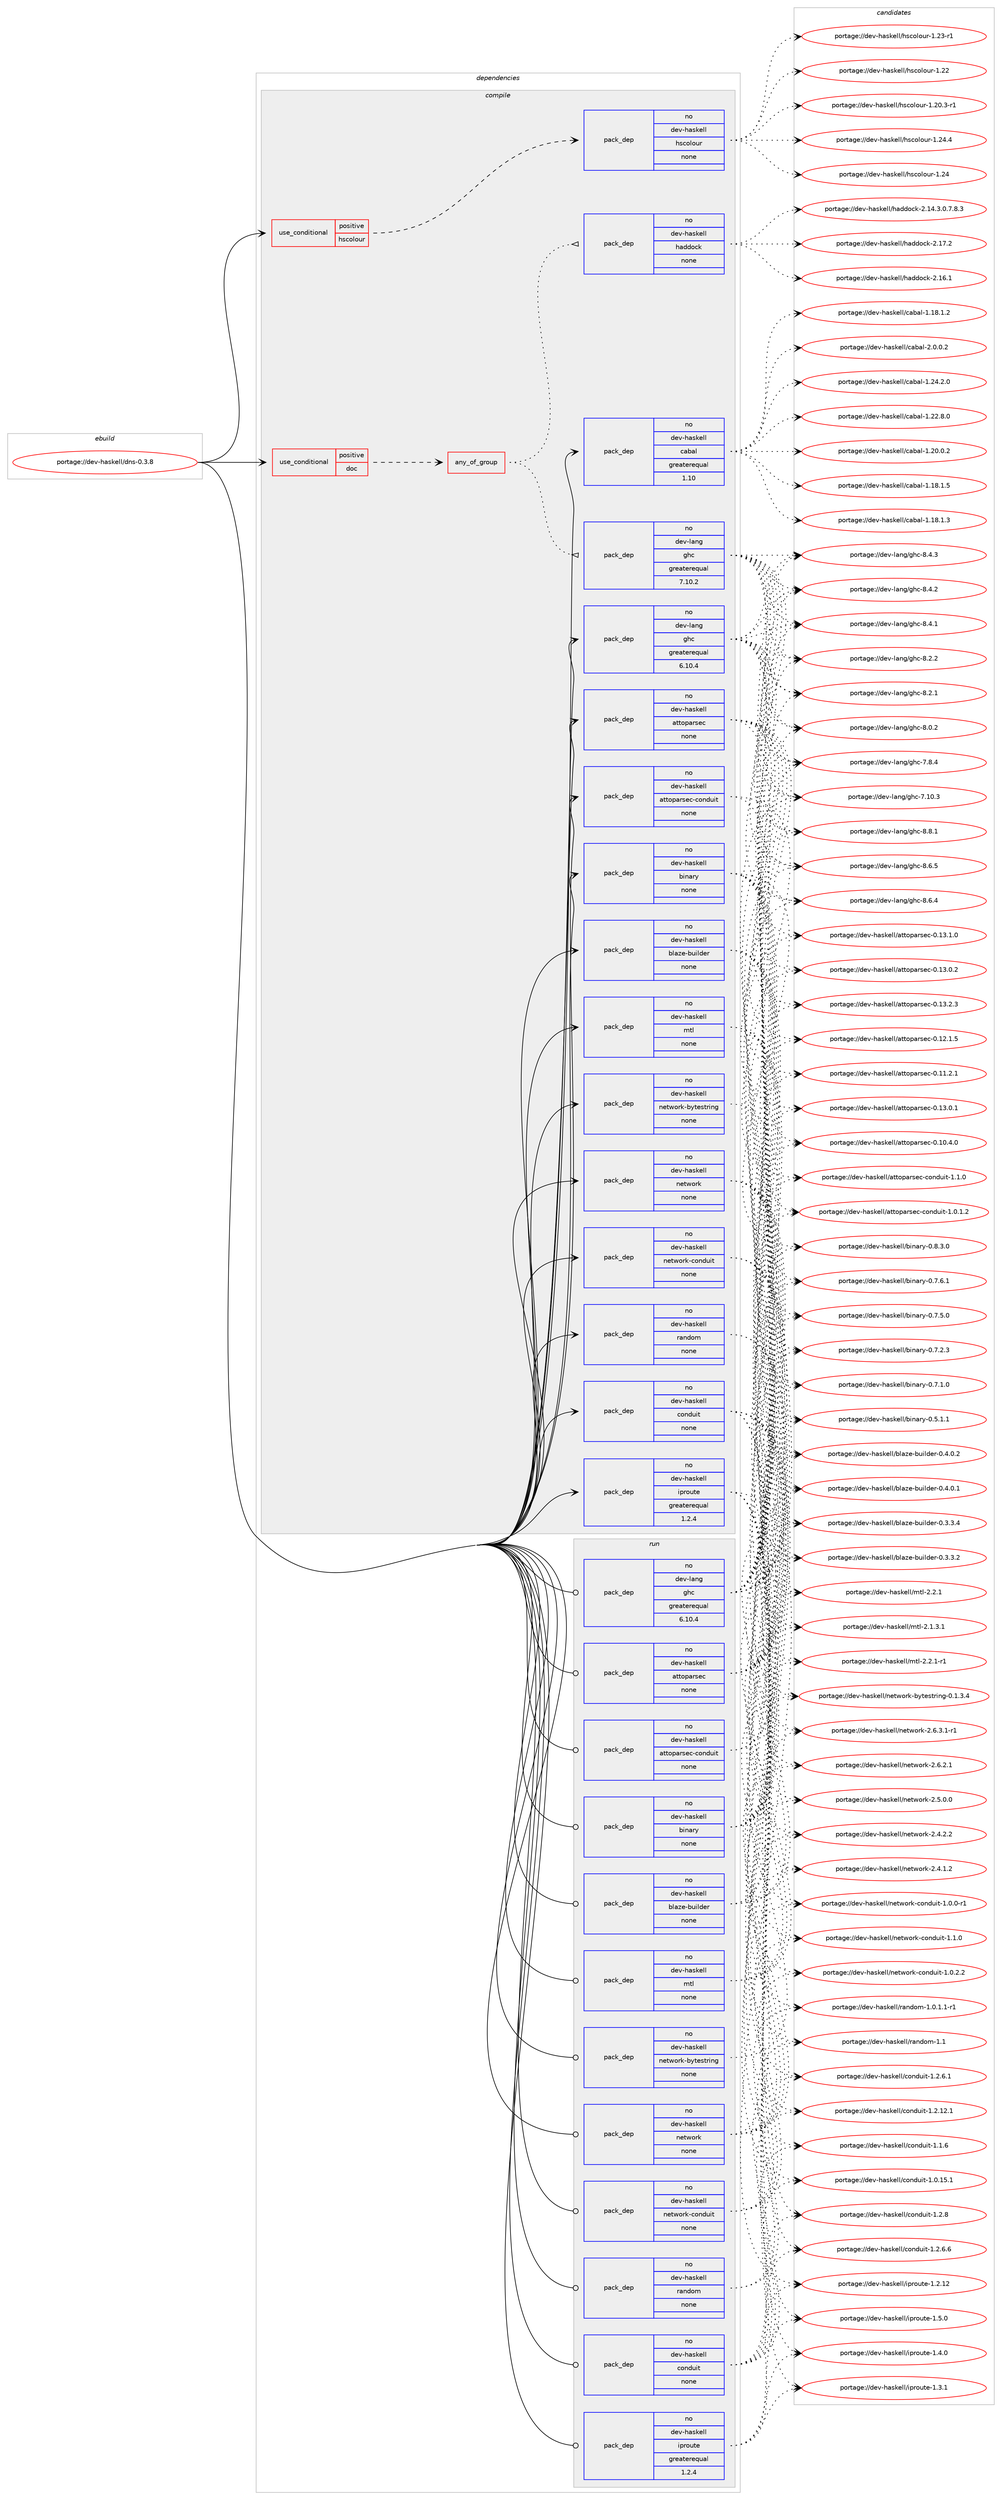 digraph prolog {

# *************
# Graph options
# *************

newrank=true;
concentrate=true;
compound=true;
graph [rankdir=LR,fontname=Helvetica,fontsize=10,ranksep=1.5];#, ranksep=2.5, nodesep=0.2];
edge  [arrowhead=vee];
node  [fontname=Helvetica,fontsize=10];

# **********
# The ebuild
# **********

subgraph cluster_leftcol {
color=gray;
label=<<i>ebuild</i>>;
id [label="portage://dev-haskell/dns-0.3.8", color=red, width=4, href="../dev-haskell/dns-0.3.8.svg"];
}

# ****************
# The dependencies
# ****************

subgraph cluster_midcol {
color=gray;
label=<<i>dependencies</i>>;
subgraph cluster_compile {
fillcolor="#eeeeee";
style=filled;
label=<<i>compile</i>>;
subgraph cond134189 {
dependency564616 [label=<<TABLE BORDER="0" CELLBORDER="1" CELLSPACING="0" CELLPADDING="4"><TR><TD ROWSPAN="3" CELLPADDING="10">use_conditional</TD></TR><TR><TD>positive</TD></TR><TR><TD>doc</TD></TR></TABLE>>, shape=none, color=red];
subgraph any6538 {
dependency564617 [label=<<TABLE BORDER="0" CELLBORDER="1" CELLSPACING="0" CELLPADDING="4"><TR><TD CELLPADDING="10">any_of_group</TD></TR></TABLE>>, shape=none, color=red];subgraph pack423652 {
dependency564618 [label=<<TABLE BORDER="0" CELLBORDER="1" CELLSPACING="0" CELLPADDING="4" WIDTH="220"><TR><TD ROWSPAN="6" CELLPADDING="30">pack_dep</TD></TR><TR><TD WIDTH="110">no</TD></TR><TR><TD>dev-haskell</TD></TR><TR><TD>haddock</TD></TR><TR><TD>none</TD></TR><TR><TD></TD></TR></TABLE>>, shape=none, color=blue];
}
dependency564617:e -> dependency564618:w [weight=20,style="dotted",arrowhead="oinv"];
subgraph pack423653 {
dependency564619 [label=<<TABLE BORDER="0" CELLBORDER="1" CELLSPACING="0" CELLPADDING="4" WIDTH="220"><TR><TD ROWSPAN="6" CELLPADDING="30">pack_dep</TD></TR><TR><TD WIDTH="110">no</TD></TR><TR><TD>dev-lang</TD></TR><TR><TD>ghc</TD></TR><TR><TD>greaterequal</TD></TR><TR><TD>7.10.2</TD></TR></TABLE>>, shape=none, color=blue];
}
dependency564617:e -> dependency564619:w [weight=20,style="dotted",arrowhead="oinv"];
}
dependency564616:e -> dependency564617:w [weight=20,style="dashed",arrowhead="vee"];
}
id:e -> dependency564616:w [weight=20,style="solid",arrowhead="vee"];
subgraph cond134190 {
dependency564620 [label=<<TABLE BORDER="0" CELLBORDER="1" CELLSPACING="0" CELLPADDING="4"><TR><TD ROWSPAN="3" CELLPADDING="10">use_conditional</TD></TR><TR><TD>positive</TD></TR><TR><TD>hscolour</TD></TR></TABLE>>, shape=none, color=red];
subgraph pack423654 {
dependency564621 [label=<<TABLE BORDER="0" CELLBORDER="1" CELLSPACING="0" CELLPADDING="4" WIDTH="220"><TR><TD ROWSPAN="6" CELLPADDING="30">pack_dep</TD></TR><TR><TD WIDTH="110">no</TD></TR><TR><TD>dev-haskell</TD></TR><TR><TD>hscolour</TD></TR><TR><TD>none</TD></TR><TR><TD></TD></TR></TABLE>>, shape=none, color=blue];
}
dependency564620:e -> dependency564621:w [weight=20,style="dashed",arrowhead="vee"];
}
id:e -> dependency564620:w [weight=20,style="solid",arrowhead="vee"];
subgraph pack423655 {
dependency564622 [label=<<TABLE BORDER="0" CELLBORDER="1" CELLSPACING="0" CELLPADDING="4" WIDTH="220"><TR><TD ROWSPAN="6" CELLPADDING="30">pack_dep</TD></TR><TR><TD WIDTH="110">no</TD></TR><TR><TD>dev-haskell</TD></TR><TR><TD>attoparsec</TD></TR><TR><TD>none</TD></TR><TR><TD></TD></TR></TABLE>>, shape=none, color=blue];
}
id:e -> dependency564622:w [weight=20,style="solid",arrowhead="vee"];
subgraph pack423656 {
dependency564623 [label=<<TABLE BORDER="0" CELLBORDER="1" CELLSPACING="0" CELLPADDING="4" WIDTH="220"><TR><TD ROWSPAN="6" CELLPADDING="30">pack_dep</TD></TR><TR><TD WIDTH="110">no</TD></TR><TR><TD>dev-haskell</TD></TR><TR><TD>attoparsec-conduit</TD></TR><TR><TD>none</TD></TR><TR><TD></TD></TR></TABLE>>, shape=none, color=blue];
}
id:e -> dependency564623:w [weight=20,style="solid",arrowhead="vee"];
subgraph pack423657 {
dependency564624 [label=<<TABLE BORDER="0" CELLBORDER="1" CELLSPACING="0" CELLPADDING="4" WIDTH="220"><TR><TD ROWSPAN="6" CELLPADDING="30">pack_dep</TD></TR><TR><TD WIDTH="110">no</TD></TR><TR><TD>dev-haskell</TD></TR><TR><TD>binary</TD></TR><TR><TD>none</TD></TR><TR><TD></TD></TR></TABLE>>, shape=none, color=blue];
}
id:e -> dependency564624:w [weight=20,style="solid",arrowhead="vee"];
subgraph pack423658 {
dependency564625 [label=<<TABLE BORDER="0" CELLBORDER="1" CELLSPACING="0" CELLPADDING="4" WIDTH="220"><TR><TD ROWSPAN="6" CELLPADDING="30">pack_dep</TD></TR><TR><TD WIDTH="110">no</TD></TR><TR><TD>dev-haskell</TD></TR><TR><TD>blaze-builder</TD></TR><TR><TD>none</TD></TR><TR><TD></TD></TR></TABLE>>, shape=none, color=blue];
}
id:e -> dependency564625:w [weight=20,style="solid",arrowhead="vee"];
subgraph pack423659 {
dependency564626 [label=<<TABLE BORDER="0" CELLBORDER="1" CELLSPACING="0" CELLPADDING="4" WIDTH="220"><TR><TD ROWSPAN="6" CELLPADDING="30">pack_dep</TD></TR><TR><TD WIDTH="110">no</TD></TR><TR><TD>dev-haskell</TD></TR><TR><TD>cabal</TD></TR><TR><TD>greaterequal</TD></TR><TR><TD>1.10</TD></TR></TABLE>>, shape=none, color=blue];
}
id:e -> dependency564626:w [weight=20,style="solid",arrowhead="vee"];
subgraph pack423660 {
dependency564627 [label=<<TABLE BORDER="0" CELLBORDER="1" CELLSPACING="0" CELLPADDING="4" WIDTH="220"><TR><TD ROWSPAN="6" CELLPADDING="30">pack_dep</TD></TR><TR><TD WIDTH="110">no</TD></TR><TR><TD>dev-haskell</TD></TR><TR><TD>conduit</TD></TR><TR><TD>none</TD></TR><TR><TD></TD></TR></TABLE>>, shape=none, color=blue];
}
id:e -> dependency564627:w [weight=20,style="solid",arrowhead="vee"];
subgraph pack423661 {
dependency564628 [label=<<TABLE BORDER="0" CELLBORDER="1" CELLSPACING="0" CELLPADDING="4" WIDTH="220"><TR><TD ROWSPAN="6" CELLPADDING="30">pack_dep</TD></TR><TR><TD WIDTH="110">no</TD></TR><TR><TD>dev-haskell</TD></TR><TR><TD>iproute</TD></TR><TR><TD>greaterequal</TD></TR><TR><TD>1.2.4</TD></TR></TABLE>>, shape=none, color=blue];
}
id:e -> dependency564628:w [weight=20,style="solid",arrowhead="vee"];
subgraph pack423662 {
dependency564629 [label=<<TABLE BORDER="0" CELLBORDER="1" CELLSPACING="0" CELLPADDING="4" WIDTH="220"><TR><TD ROWSPAN="6" CELLPADDING="30">pack_dep</TD></TR><TR><TD WIDTH="110">no</TD></TR><TR><TD>dev-haskell</TD></TR><TR><TD>mtl</TD></TR><TR><TD>none</TD></TR><TR><TD></TD></TR></TABLE>>, shape=none, color=blue];
}
id:e -> dependency564629:w [weight=20,style="solid",arrowhead="vee"];
subgraph pack423663 {
dependency564630 [label=<<TABLE BORDER="0" CELLBORDER="1" CELLSPACING="0" CELLPADDING="4" WIDTH="220"><TR><TD ROWSPAN="6" CELLPADDING="30">pack_dep</TD></TR><TR><TD WIDTH="110">no</TD></TR><TR><TD>dev-haskell</TD></TR><TR><TD>network</TD></TR><TR><TD>none</TD></TR><TR><TD></TD></TR></TABLE>>, shape=none, color=blue];
}
id:e -> dependency564630:w [weight=20,style="solid",arrowhead="vee"];
subgraph pack423664 {
dependency564631 [label=<<TABLE BORDER="0" CELLBORDER="1" CELLSPACING="0" CELLPADDING="4" WIDTH="220"><TR><TD ROWSPAN="6" CELLPADDING="30">pack_dep</TD></TR><TR><TD WIDTH="110">no</TD></TR><TR><TD>dev-haskell</TD></TR><TR><TD>network-bytestring</TD></TR><TR><TD>none</TD></TR><TR><TD></TD></TR></TABLE>>, shape=none, color=blue];
}
id:e -> dependency564631:w [weight=20,style="solid",arrowhead="vee"];
subgraph pack423665 {
dependency564632 [label=<<TABLE BORDER="0" CELLBORDER="1" CELLSPACING="0" CELLPADDING="4" WIDTH="220"><TR><TD ROWSPAN="6" CELLPADDING="30">pack_dep</TD></TR><TR><TD WIDTH="110">no</TD></TR><TR><TD>dev-haskell</TD></TR><TR><TD>network-conduit</TD></TR><TR><TD>none</TD></TR><TR><TD></TD></TR></TABLE>>, shape=none, color=blue];
}
id:e -> dependency564632:w [weight=20,style="solid",arrowhead="vee"];
subgraph pack423666 {
dependency564633 [label=<<TABLE BORDER="0" CELLBORDER="1" CELLSPACING="0" CELLPADDING="4" WIDTH="220"><TR><TD ROWSPAN="6" CELLPADDING="30">pack_dep</TD></TR><TR><TD WIDTH="110">no</TD></TR><TR><TD>dev-haskell</TD></TR><TR><TD>random</TD></TR><TR><TD>none</TD></TR><TR><TD></TD></TR></TABLE>>, shape=none, color=blue];
}
id:e -> dependency564633:w [weight=20,style="solid",arrowhead="vee"];
subgraph pack423667 {
dependency564634 [label=<<TABLE BORDER="0" CELLBORDER="1" CELLSPACING="0" CELLPADDING="4" WIDTH="220"><TR><TD ROWSPAN="6" CELLPADDING="30">pack_dep</TD></TR><TR><TD WIDTH="110">no</TD></TR><TR><TD>dev-lang</TD></TR><TR><TD>ghc</TD></TR><TR><TD>greaterequal</TD></TR><TR><TD>6.10.4</TD></TR></TABLE>>, shape=none, color=blue];
}
id:e -> dependency564634:w [weight=20,style="solid",arrowhead="vee"];
}
subgraph cluster_compileandrun {
fillcolor="#eeeeee";
style=filled;
label=<<i>compile and run</i>>;
}
subgraph cluster_run {
fillcolor="#eeeeee";
style=filled;
label=<<i>run</i>>;
subgraph pack423668 {
dependency564635 [label=<<TABLE BORDER="0" CELLBORDER="1" CELLSPACING="0" CELLPADDING="4" WIDTH="220"><TR><TD ROWSPAN="6" CELLPADDING="30">pack_dep</TD></TR><TR><TD WIDTH="110">no</TD></TR><TR><TD>dev-haskell</TD></TR><TR><TD>attoparsec</TD></TR><TR><TD>none</TD></TR><TR><TD></TD></TR></TABLE>>, shape=none, color=blue];
}
id:e -> dependency564635:w [weight=20,style="solid",arrowhead="odot"];
subgraph pack423669 {
dependency564636 [label=<<TABLE BORDER="0" CELLBORDER="1" CELLSPACING="0" CELLPADDING="4" WIDTH="220"><TR><TD ROWSPAN="6" CELLPADDING="30">pack_dep</TD></TR><TR><TD WIDTH="110">no</TD></TR><TR><TD>dev-haskell</TD></TR><TR><TD>attoparsec-conduit</TD></TR><TR><TD>none</TD></TR><TR><TD></TD></TR></TABLE>>, shape=none, color=blue];
}
id:e -> dependency564636:w [weight=20,style="solid",arrowhead="odot"];
subgraph pack423670 {
dependency564637 [label=<<TABLE BORDER="0" CELLBORDER="1" CELLSPACING="0" CELLPADDING="4" WIDTH="220"><TR><TD ROWSPAN="6" CELLPADDING="30">pack_dep</TD></TR><TR><TD WIDTH="110">no</TD></TR><TR><TD>dev-haskell</TD></TR><TR><TD>binary</TD></TR><TR><TD>none</TD></TR><TR><TD></TD></TR></TABLE>>, shape=none, color=blue];
}
id:e -> dependency564637:w [weight=20,style="solid",arrowhead="odot"];
subgraph pack423671 {
dependency564638 [label=<<TABLE BORDER="0" CELLBORDER="1" CELLSPACING="0" CELLPADDING="4" WIDTH="220"><TR><TD ROWSPAN="6" CELLPADDING="30">pack_dep</TD></TR><TR><TD WIDTH="110">no</TD></TR><TR><TD>dev-haskell</TD></TR><TR><TD>blaze-builder</TD></TR><TR><TD>none</TD></TR><TR><TD></TD></TR></TABLE>>, shape=none, color=blue];
}
id:e -> dependency564638:w [weight=20,style="solid",arrowhead="odot"];
subgraph pack423672 {
dependency564639 [label=<<TABLE BORDER="0" CELLBORDER="1" CELLSPACING="0" CELLPADDING="4" WIDTH="220"><TR><TD ROWSPAN="6" CELLPADDING="30">pack_dep</TD></TR><TR><TD WIDTH="110">no</TD></TR><TR><TD>dev-haskell</TD></TR><TR><TD>conduit</TD></TR><TR><TD>none</TD></TR><TR><TD></TD></TR></TABLE>>, shape=none, color=blue];
}
id:e -> dependency564639:w [weight=20,style="solid",arrowhead="odot"];
subgraph pack423673 {
dependency564640 [label=<<TABLE BORDER="0" CELLBORDER="1" CELLSPACING="0" CELLPADDING="4" WIDTH="220"><TR><TD ROWSPAN="6" CELLPADDING="30">pack_dep</TD></TR><TR><TD WIDTH="110">no</TD></TR><TR><TD>dev-haskell</TD></TR><TR><TD>iproute</TD></TR><TR><TD>greaterequal</TD></TR><TR><TD>1.2.4</TD></TR></TABLE>>, shape=none, color=blue];
}
id:e -> dependency564640:w [weight=20,style="solid",arrowhead="odot"];
subgraph pack423674 {
dependency564641 [label=<<TABLE BORDER="0" CELLBORDER="1" CELLSPACING="0" CELLPADDING="4" WIDTH="220"><TR><TD ROWSPAN="6" CELLPADDING="30">pack_dep</TD></TR><TR><TD WIDTH="110">no</TD></TR><TR><TD>dev-haskell</TD></TR><TR><TD>mtl</TD></TR><TR><TD>none</TD></TR><TR><TD></TD></TR></TABLE>>, shape=none, color=blue];
}
id:e -> dependency564641:w [weight=20,style="solid",arrowhead="odot"];
subgraph pack423675 {
dependency564642 [label=<<TABLE BORDER="0" CELLBORDER="1" CELLSPACING="0" CELLPADDING="4" WIDTH="220"><TR><TD ROWSPAN="6" CELLPADDING="30">pack_dep</TD></TR><TR><TD WIDTH="110">no</TD></TR><TR><TD>dev-haskell</TD></TR><TR><TD>network</TD></TR><TR><TD>none</TD></TR><TR><TD></TD></TR></TABLE>>, shape=none, color=blue];
}
id:e -> dependency564642:w [weight=20,style="solid",arrowhead="odot"];
subgraph pack423676 {
dependency564643 [label=<<TABLE BORDER="0" CELLBORDER="1" CELLSPACING="0" CELLPADDING="4" WIDTH="220"><TR><TD ROWSPAN="6" CELLPADDING="30">pack_dep</TD></TR><TR><TD WIDTH="110">no</TD></TR><TR><TD>dev-haskell</TD></TR><TR><TD>network-bytestring</TD></TR><TR><TD>none</TD></TR><TR><TD></TD></TR></TABLE>>, shape=none, color=blue];
}
id:e -> dependency564643:w [weight=20,style="solid",arrowhead="odot"];
subgraph pack423677 {
dependency564644 [label=<<TABLE BORDER="0" CELLBORDER="1" CELLSPACING="0" CELLPADDING="4" WIDTH="220"><TR><TD ROWSPAN="6" CELLPADDING="30">pack_dep</TD></TR><TR><TD WIDTH="110">no</TD></TR><TR><TD>dev-haskell</TD></TR><TR><TD>network-conduit</TD></TR><TR><TD>none</TD></TR><TR><TD></TD></TR></TABLE>>, shape=none, color=blue];
}
id:e -> dependency564644:w [weight=20,style="solid",arrowhead="odot"];
subgraph pack423678 {
dependency564645 [label=<<TABLE BORDER="0" CELLBORDER="1" CELLSPACING="0" CELLPADDING="4" WIDTH="220"><TR><TD ROWSPAN="6" CELLPADDING="30">pack_dep</TD></TR><TR><TD WIDTH="110">no</TD></TR><TR><TD>dev-haskell</TD></TR><TR><TD>random</TD></TR><TR><TD>none</TD></TR><TR><TD></TD></TR></TABLE>>, shape=none, color=blue];
}
id:e -> dependency564645:w [weight=20,style="solid",arrowhead="odot"];
subgraph pack423679 {
dependency564646 [label=<<TABLE BORDER="0" CELLBORDER="1" CELLSPACING="0" CELLPADDING="4" WIDTH="220"><TR><TD ROWSPAN="6" CELLPADDING="30">pack_dep</TD></TR><TR><TD WIDTH="110">no</TD></TR><TR><TD>dev-lang</TD></TR><TR><TD>ghc</TD></TR><TR><TD>greaterequal</TD></TR><TR><TD>6.10.4</TD></TR></TABLE>>, shape=none, color=blue];
}
id:e -> dependency564646:w [weight=20,style="solid",arrowhead="odot"];
}
}

# **************
# The candidates
# **************

subgraph cluster_choices {
rank=same;
color=gray;
label=<<i>candidates</i>>;

subgraph choice423652 {
color=black;
nodesep=1;
choice100101118451049711510710110810847104971001001119910745504649554650 [label="portage://dev-haskell/haddock-2.17.2", color=red, width=4,href="../dev-haskell/haddock-2.17.2.svg"];
choice100101118451049711510710110810847104971001001119910745504649544649 [label="portage://dev-haskell/haddock-2.16.1", color=red, width=4,href="../dev-haskell/haddock-2.16.1.svg"];
choice1001011184510497115107101108108471049710010011199107455046495246514648465546564651 [label="portage://dev-haskell/haddock-2.14.3.0.7.8.3", color=red, width=4,href="../dev-haskell/haddock-2.14.3.0.7.8.3.svg"];
dependency564618:e -> choice100101118451049711510710110810847104971001001119910745504649554650:w [style=dotted,weight="100"];
dependency564618:e -> choice100101118451049711510710110810847104971001001119910745504649544649:w [style=dotted,weight="100"];
dependency564618:e -> choice1001011184510497115107101108108471049710010011199107455046495246514648465546564651:w [style=dotted,weight="100"];
}
subgraph choice423653 {
color=black;
nodesep=1;
choice10010111845108971101034710310499455646564649 [label="portage://dev-lang/ghc-8.8.1", color=red, width=4,href="../dev-lang/ghc-8.8.1.svg"];
choice10010111845108971101034710310499455646544653 [label="portage://dev-lang/ghc-8.6.5", color=red, width=4,href="../dev-lang/ghc-8.6.5.svg"];
choice10010111845108971101034710310499455646544652 [label="portage://dev-lang/ghc-8.6.4", color=red, width=4,href="../dev-lang/ghc-8.6.4.svg"];
choice10010111845108971101034710310499455646524651 [label="portage://dev-lang/ghc-8.4.3", color=red, width=4,href="../dev-lang/ghc-8.4.3.svg"];
choice10010111845108971101034710310499455646524650 [label="portage://dev-lang/ghc-8.4.2", color=red, width=4,href="../dev-lang/ghc-8.4.2.svg"];
choice10010111845108971101034710310499455646524649 [label="portage://dev-lang/ghc-8.4.1", color=red, width=4,href="../dev-lang/ghc-8.4.1.svg"];
choice10010111845108971101034710310499455646504650 [label="portage://dev-lang/ghc-8.2.2", color=red, width=4,href="../dev-lang/ghc-8.2.2.svg"];
choice10010111845108971101034710310499455646504649 [label="portage://dev-lang/ghc-8.2.1", color=red, width=4,href="../dev-lang/ghc-8.2.1.svg"];
choice10010111845108971101034710310499455646484650 [label="portage://dev-lang/ghc-8.0.2", color=red, width=4,href="../dev-lang/ghc-8.0.2.svg"];
choice10010111845108971101034710310499455546564652 [label="portage://dev-lang/ghc-7.8.4", color=red, width=4,href="../dev-lang/ghc-7.8.4.svg"];
choice1001011184510897110103471031049945554649484651 [label="portage://dev-lang/ghc-7.10.3", color=red, width=4,href="../dev-lang/ghc-7.10.3.svg"];
dependency564619:e -> choice10010111845108971101034710310499455646564649:w [style=dotted,weight="100"];
dependency564619:e -> choice10010111845108971101034710310499455646544653:w [style=dotted,weight="100"];
dependency564619:e -> choice10010111845108971101034710310499455646544652:w [style=dotted,weight="100"];
dependency564619:e -> choice10010111845108971101034710310499455646524651:w [style=dotted,weight="100"];
dependency564619:e -> choice10010111845108971101034710310499455646524650:w [style=dotted,weight="100"];
dependency564619:e -> choice10010111845108971101034710310499455646524649:w [style=dotted,weight="100"];
dependency564619:e -> choice10010111845108971101034710310499455646504650:w [style=dotted,weight="100"];
dependency564619:e -> choice10010111845108971101034710310499455646504649:w [style=dotted,weight="100"];
dependency564619:e -> choice10010111845108971101034710310499455646484650:w [style=dotted,weight="100"];
dependency564619:e -> choice10010111845108971101034710310499455546564652:w [style=dotted,weight="100"];
dependency564619:e -> choice1001011184510897110103471031049945554649484651:w [style=dotted,weight="100"];
}
subgraph choice423654 {
color=black;
nodesep=1;
choice1001011184510497115107101108108471041159911110811111711445494650524652 [label="portage://dev-haskell/hscolour-1.24.4", color=red, width=4,href="../dev-haskell/hscolour-1.24.4.svg"];
choice100101118451049711510710110810847104115991111081111171144549465052 [label="portage://dev-haskell/hscolour-1.24", color=red, width=4,href="../dev-haskell/hscolour-1.24.svg"];
choice1001011184510497115107101108108471041159911110811111711445494650514511449 [label="portage://dev-haskell/hscolour-1.23-r1", color=red, width=4,href="../dev-haskell/hscolour-1.23-r1.svg"];
choice100101118451049711510710110810847104115991111081111171144549465050 [label="portage://dev-haskell/hscolour-1.22", color=red, width=4,href="../dev-haskell/hscolour-1.22.svg"];
choice10010111845104971151071011081084710411599111108111117114454946504846514511449 [label="portage://dev-haskell/hscolour-1.20.3-r1", color=red, width=4,href="../dev-haskell/hscolour-1.20.3-r1.svg"];
dependency564621:e -> choice1001011184510497115107101108108471041159911110811111711445494650524652:w [style=dotted,weight="100"];
dependency564621:e -> choice100101118451049711510710110810847104115991111081111171144549465052:w [style=dotted,weight="100"];
dependency564621:e -> choice1001011184510497115107101108108471041159911110811111711445494650514511449:w [style=dotted,weight="100"];
dependency564621:e -> choice100101118451049711510710110810847104115991111081111171144549465050:w [style=dotted,weight="100"];
dependency564621:e -> choice10010111845104971151071011081084710411599111108111117114454946504846514511449:w [style=dotted,weight="100"];
}
subgraph choice423655 {
color=black;
nodesep=1;
choice100101118451049711510710110810847971161161111129711411510199454846495146504651 [label="portage://dev-haskell/attoparsec-0.13.2.3", color=red, width=4,href="../dev-haskell/attoparsec-0.13.2.3.svg"];
choice100101118451049711510710110810847971161161111129711411510199454846495146494648 [label="portage://dev-haskell/attoparsec-0.13.1.0", color=red, width=4,href="../dev-haskell/attoparsec-0.13.1.0.svg"];
choice100101118451049711510710110810847971161161111129711411510199454846495146484650 [label="portage://dev-haskell/attoparsec-0.13.0.2", color=red, width=4,href="../dev-haskell/attoparsec-0.13.0.2.svg"];
choice100101118451049711510710110810847971161161111129711411510199454846495146484649 [label="portage://dev-haskell/attoparsec-0.13.0.1", color=red, width=4,href="../dev-haskell/attoparsec-0.13.0.1.svg"];
choice100101118451049711510710110810847971161161111129711411510199454846495046494653 [label="portage://dev-haskell/attoparsec-0.12.1.5", color=red, width=4,href="../dev-haskell/attoparsec-0.12.1.5.svg"];
choice100101118451049711510710110810847971161161111129711411510199454846494946504649 [label="portage://dev-haskell/attoparsec-0.11.2.1", color=red, width=4,href="../dev-haskell/attoparsec-0.11.2.1.svg"];
choice100101118451049711510710110810847971161161111129711411510199454846494846524648 [label="portage://dev-haskell/attoparsec-0.10.4.0", color=red, width=4,href="../dev-haskell/attoparsec-0.10.4.0.svg"];
dependency564622:e -> choice100101118451049711510710110810847971161161111129711411510199454846495146504651:w [style=dotted,weight="100"];
dependency564622:e -> choice100101118451049711510710110810847971161161111129711411510199454846495146494648:w [style=dotted,weight="100"];
dependency564622:e -> choice100101118451049711510710110810847971161161111129711411510199454846495146484650:w [style=dotted,weight="100"];
dependency564622:e -> choice100101118451049711510710110810847971161161111129711411510199454846495146484649:w [style=dotted,weight="100"];
dependency564622:e -> choice100101118451049711510710110810847971161161111129711411510199454846495046494653:w [style=dotted,weight="100"];
dependency564622:e -> choice100101118451049711510710110810847971161161111129711411510199454846494946504649:w [style=dotted,weight="100"];
dependency564622:e -> choice100101118451049711510710110810847971161161111129711411510199454846494846524648:w [style=dotted,weight="100"];
}
subgraph choice423656 {
color=black;
nodesep=1;
choice1001011184510497115107101108108479711611611111297114115101994599111110100117105116454946494648 [label="portage://dev-haskell/attoparsec-conduit-1.1.0", color=red, width=4,href="../dev-haskell/attoparsec-conduit-1.1.0.svg"];
choice10010111845104971151071011081084797116116111112971141151019945991111101001171051164549464846494650 [label="portage://dev-haskell/attoparsec-conduit-1.0.1.2", color=red, width=4,href="../dev-haskell/attoparsec-conduit-1.0.1.2.svg"];
dependency564623:e -> choice1001011184510497115107101108108479711611611111297114115101994599111110100117105116454946494648:w [style=dotted,weight="100"];
dependency564623:e -> choice10010111845104971151071011081084797116116111112971141151019945991111101001171051164549464846494650:w [style=dotted,weight="100"];
}
subgraph choice423657 {
color=black;
nodesep=1;
choice10010111845104971151071011081084798105110971141214548465646514648 [label="portage://dev-haskell/binary-0.8.3.0", color=red, width=4,href="../dev-haskell/binary-0.8.3.0.svg"];
choice10010111845104971151071011081084798105110971141214548465546544649 [label="portage://dev-haskell/binary-0.7.6.1", color=red, width=4,href="../dev-haskell/binary-0.7.6.1.svg"];
choice10010111845104971151071011081084798105110971141214548465546534648 [label="portage://dev-haskell/binary-0.7.5.0", color=red, width=4,href="../dev-haskell/binary-0.7.5.0.svg"];
choice10010111845104971151071011081084798105110971141214548465546504651 [label="portage://dev-haskell/binary-0.7.2.3", color=red, width=4,href="../dev-haskell/binary-0.7.2.3.svg"];
choice10010111845104971151071011081084798105110971141214548465546494648 [label="portage://dev-haskell/binary-0.7.1.0", color=red, width=4,href="../dev-haskell/binary-0.7.1.0.svg"];
choice10010111845104971151071011081084798105110971141214548465346494649 [label="portage://dev-haskell/binary-0.5.1.1", color=red, width=4,href="../dev-haskell/binary-0.5.1.1.svg"];
dependency564624:e -> choice10010111845104971151071011081084798105110971141214548465646514648:w [style=dotted,weight="100"];
dependency564624:e -> choice10010111845104971151071011081084798105110971141214548465546544649:w [style=dotted,weight="100"];
dependency564624:e -> choice10010111845104971151071011081084798105110971141214548465546534648:w [style=dotted,weight="100"];
dependency564624:e -> choice10010111845104971151071011081084798105110971141214548465546504651:w [style=dotted,weight="100"];
dependency564624:e -> choice10010111845104971151071011081084798105110971141214548465546494648:w [style=dotted,weight="100"];
dependency564624:e -> choice10010111845104971151071011081084798105110971141214548465346494649:w [style=dotted,weight="100"];
}
subgraph choice423658 {
color=black;
nodesep=1;
choice100101118451049711510710110810847981089712210145981171051081001011144548465246484650 [label="portage://dev-haskell/blaze-builder-0.4.0.2", color=red, width=4,href="../dev-haskell/blaze-builder-0.4.0.2.svg"];
choice100101118451049711510710110810847981089712210145981171051081001011144548465246484649 [label="portage://dev-haskell/blaze-builder-0.4.0.1", color=red, width=4,href="../dev-haskell/blaze-builder-0.4.0.1.svg"];
choice100101118451049711510710110810847981089712210145981171051081001011144548465146514652 [label="portage://dev-haskell/blaze-builder-0.3.3.4", color=red, width=4,href="../dev-haskell/blaze-builder-0.3.3.4.svg"];
choice100101118451049711510710110810847981089712210145981171051081001011144548465146514650 [label="portage://dev-haskell/blaze-builder-0.3.3.2", color=red, width=4,href="../dev-haskell/blaze-builder-0.3.3.2.svg"];
dependency564625:e -> choice100101118451049711510710110810847981089712210145981171051081001011144548465246484650:w [style=dotted,weight="100"];
dependency564625:e -> choice100101118451049711510710110810847981089712210145981171051081001011144548465246484649:w [style=dotted,weight="100"];
dependency564625:e -> choice100101118451049711510710110810847981089712210145981171051081001011144548465146514652:w [style=dotted,weight="100"];
dependency564625:e -> choice100101118451049711510710110810847981089712210145981171051081001011144548465146514650:w [style=dotted,weight="100"];
}
subgraph choice423659 {
color=black;
nodesep=1;
choice100101118451049711510710110810847999798971084550464846484650 [label="portage://dev-haskell/cabal-2.0.0.2", color=red, width=4,href="../dev-haskell/cabal-2.0.0.2.svg"];
choice10010111845104971151071011081084799979897108454946505246504648 [label="portage://dev-haskell/cabal-1.24.2.0", color=red, width=4,href="../dev-haskell/cabal-1.24.2.0.svg"];
choice10010111845104971151071011081084799979897108454946505046564648 [label="portage://dev-haskell/cabal-1.22.8.0", color=red, width=4,href="../dev-haskell/cabal-1.22.8.0.svg"];
choice10010111845104971151071011081084799979897108454946504846484650 [label="portage://dev-haskell/cabal-1.20.0.2", color=red, width=4,href="../dev-haskell/cabal-1.20.0.2.svg"];
choice10010111845104971151071011081084799979897108454946495646494653 [label="portage://dev-haskell/cabal-1.18.1.5", color=red, width=4,href="../dev-haskell/cabal-1.18.1.5.svg"];
choice10010111845104971151071011081084799979897108454946495646494651 [label="portage://dev-haskell/cabal-1.18.1.3", color=red, width=4,href="../dev-haskell/cabal-1.18.1.3.svg"];
choice10010111845104971151071011081084799979897108454946495646494650 [label="portage://dev-haskell/cabal-1.18.1.2", color=red, width=4,href="../dev-haskell/cabal-1.18.1.2.svg"];
dependency564626:e -> choice100101118451049711510710110810847999798971084550464846484650:w [style=dotted,weight="100"];
dependency564626:e -> choice10010111845104971151071011081084799979897108454946505246504648:w [style=dotted,weight="100"];
dependency564626:e -> choice10010111845104971151071011081084799979897108454946505046564648:w [style=dotted,weight="100"];
dependency564626:e -> choice10010111845104971151071011081084799979897108454946504846484650:w [style=dotted,weight="100"];
dependency564626:e -> choice10010111845104971151071011081084799979897108454946495646494653:w [style=dotted,weight="100"];
dependency564626:e -> choice10010111845104971151071011081084799979897108454946495646494651:w [style=dotted,weight="100"];
dependency564626:e -> choice10010111845104971151071011081084799979897108454946495646494650:w [style=dotted,weight="100"];
}
subgraph choice423660 {
color=black;
nodesep=1;
choice10010111845104971151071011081084799111110100117105116454946504656 [label="portage://dev-haskell/conduit-1.2.8", color=red, width=4,href="../dev-haskell/conduit-1.2.8.svg"];
choice100101118451049711510710110810847991111101001171051164549465046544654 [label="portage://dev-haskell/conduit-1.2.6.6", color=red, width=4,href="../dev-haskell/conduit-1.2.6.6.svg"];
choice100101118451049711510710110810847991111101001171051164549465046544649 [label="portage://dev-haskell/conduit-1.2.6.1", color=red, width=4,href="../dev-haskell/conduit-1.2.6.1.svg"];
choice10010111845104971151071011081084799111110100117105116454946504649504649 [label="portage://dev-haskell/conduit-1.2.12.1", color=red, width=4,href="../dev-haskell/conduit-1.2.12.1.svg"];
choice10010111845104971151071011081084799111110100117105116454946494654 [label="portage://dev-haskell/conduit-1.1.6", color=red, width=4,href="../dev-haskell/conduit-1.1.6.svg"];
choice10010111845104971151071011081084799111110100117105116454946484649534649 [label="portage://dev-haskell/conduit-1.0.15.1", color=red, width=4,href="../dev-haskell/conduit-1.0.15.1.svg"];
dependency564627:e -> choice10010111845104971151071011081084799111110100117105116454946504656:w [style=dotted,weight="100"];
dependency564627:e -> choice100101118451049711510710110810847991111101001171051164549465046544654:w [style=dotted,weight="100"];
dependency564627:e -> choice100101118451049711510710110810847991111101001171051164549465046544649:w [style=dotted,weight="100"];
dependency564627:e -> choice10010111845104971151071011081084799111110100117105116454946504649504649:w [style=dotted,weight="100"];
dependency564627:e -> choice10010111845104971151071011081084799111110100117105116454946494654:w [style=dotted,weight="100"];
dependency564627:e -> choice10010111845104971151071011081084799111110100117105116454946484649534649:w [style=dotted,weight="100"];
}
subgraph choice423661 {
color=black;
nodesep=1;
choice100101118451049711510710110810847105112114111117116101454946534648 [label="portage://dev-haskell/iproute-1.5.0", color=red, width=4,href="../dev-haskell/iproute-1.5.0.svg"];
choice100101118451049711510710110810847105112114111117116101454946524648 [label="portage://dev-haskell/iproute-1.4.0", color=red, width=4,href="../dev-haskell/iproute-1.4.0.svg"];
choice100101118451049711510710110810847105112114111117116101454946514649 [label="portage://dev-haskell/iproute-1.3.1", color=red, width=4,href="../dev-haskell/iproute-1.3.1.svg"];
choice10010111845104971151071011081084710511211411111711610145494650464950 [label="portage://dev-haskell/iproute-1.2.12", color=red, width=4,href="../dev-haskell/iproute-1.2.12.svg"];
dependency564628:e -> choice100101118451049711510710110810847105112114111117116101454946534648:w [style=dotted,weight="100"];
dependency564628:e -> choice100101118451049711510710110810847105112114111117116101454946524648:w [style=dotted,weight="100"];
dependency564628:e -> choice100101118451049711510710110810847105112114111117116101454946514649:w [style=dotted,weight="100"];
dependency564628:e -> choice10010111845104971151071011081084710511211411111711610145494650464950:w [style=dotted,weight="100"];
}
subgraph choice423662 {
color=black;
nodesep=1;
choice1001011184510497115107101108108471091161084550465046494511449 [label="portage://dev-haskell/mtl-2.2.1-r1", color=red, width=4,href="../dev-haskell/mtl-2.2.1-r1.svg"];
choice100101118451049711510710110810847109116108455046504649 [label="portage://dev-haskell/mtl-2.2.1", color=red, width=4,href="../dev-haskell/mtl-2.2.1.svg"];
choice1001011184510497115107101108108471091161084550464946514649 [label="portage://dev-haskell/mtl-2.1.3.1", color=red, width=4,href="../dev-haskell/mtl-2.1.3.1.svg"];
dependency564629:e -> choice1001011184510497115107101108108471091161084550465046494511449:w [style=dotted,weight="100"];
dependency564629:e -> choice100101118451049711510710110810847109116108455046504649:w [style=dotted,weight="100"];
dependency564629:e -> choice1001011184510497115107101108108471091161084550464946514649:w [style=dotted,weight="100"];
}
subgraph choice423663 {
color=black;
nodesep=1;
choice10010111845104971151071011081084711010111611911111410745504654465146494511449 [label="portage://dev-haskell/network-2.6.3.1-r1", color=red, width=4,href="../dev-haskell/network-2.6.3.1-r1.svg"];
choice1001011184510497115107101108108471101011161191111141074550465446504649 [label="portage://dev-haskell/network-2.6.2.1", color=red, width=4,href="../dev-haskell/network-2.6.2.1.svg"];
choice1001011184510497115107101108108471101011161191111141074550465346484648 [label="portage://dev-haskell/network-2.5.0.0", color=red, width=4,href="../dev-haskell/network-2.5.0.0.svg"];
choice1001011184510497115107101108108471101011161191111141074550465246504650 [label="portage://dev-haskell/network-2.4.2.2", color=red, width=4,href="../dev-haskell/network-2.4.2.2.svg"];
choice1001011184510497115107101108108471101011161191111141074550465246494650 [label="portage://dev-haskell/network-2.4.1.2", color=red, width=4,href="../dev-haskell/network-2.4.1.2.svg"];
dependency564630:e -> choice10010111845104971151071011081084711010111611911111410745504654465146494511449:w [style=dotted,weight="100"];
dependency564630:e -> choice1001011184510497115107101108108471101011161191111141074550465446504649:w [style=dotted,weight="100"];
dependency564630:e -> choice1001011184510497115107101108108471101011161191111141074550465346484648:w [style=dotted,weight="100"];
dependency564630:e -> choice1001011184510497115107101108108471101011161191111141074550465246504650:w [style=dotted,weight="100"];
dependency564630:e -> choice1001011184510497115107101108108471101011161191111141074550465246494650:w [style=dotted,weight="100"];
}
subgraph choice423664 {
color=black;
nodesep=1;
choice10010111845104971151071011081084711010111611911111410745981211161011151161141051101034548464946514652 [label="portage://dev-haskell/network-bytestring-0.1.3.4", color=red, width=4,href="../dev-haskell/network-bytestring-0.1.3.4.svg"];
dependency564631:e -> choice10010111845104971151071011081084711010111611911111410745981211161011151161141051101034548464946514652:w [style=dotted,weight="100"];
}
subgraph choice423665 {
color=black;
nodesep=1;
choice1001011184510497115107101108108471101011161191111141074599111110100117105116454946494648 [label="portage://dev-haskell/network-conduit-1.1.0", color=red, width=4,href="../dev-haskell/network-conduit-1.1.0.svg"];
choice10010111845104971151071011081084711010111611911111410745991111101001171051164549464846504650 [label="portage://dev-haskell/network-conduit-1.0.2.2", color=red, width=4,href="../dev-haskell/network-conduit-1.0.2.2.svg"];
choice10010111845104971151071011081084711010111611911111410745991111101001171051164549464846484511449 [label="portage://dev-haskell/network-conduit-1.0.0-r1", color=red, width=4,href="../dev-haskell/network-conduit-1.0.0-r1.svg"];
dependency564632:e -> choice1001011184510497115107101108108471101011161191111141074599111110100117105116454946494648:w [style=dotted,weight="100"];
dependency564632:e -> choice10010111845104971151071011081084711010111611911111410745991111101001171051164549464846504650:w [style=dotted,weight="100"];
dependency564632:e -> choice10010111845104971151071011081084711010111611911111410745991111101001171051164549464846484511449:w [style=dotted,weight="100"];
}
subgraph choice423666 {
color=black;
nodesep=1;
choice1001011184510497115107101108108471149711010011110945494649 [label="portage://dev-haskell/random-1.1", color=red, width=4,href="../dev-haskell/random-1.1.svg"];
choice1001011184510497115107101108108471149711010011110945494648464946494511449 [label="portage://dev-haskell/random-1.0.1.1-r1", color=red, width=4,href="../dev-haskell/random-1.0.1.1-r1.svg"];
dependency564633:e -> choice1001011184510497115107101108108471149711010011110945494649:w [style=dotted,weight="100"];
dependency564633:e -> choice1001011184510497115107101108108471149711010011110945494648464946494511449:w [style=dotted,weight="100"];
}
subgraph choice423667 {
color=black;
nodesep=1;
choice10010111845108971101034710310499455646564649 [label="portage://dev-lang/ghc-8.8.1", color=red, width=4,href="../dev-lang/ghc-8.8.1.svg"];
choice10010111845108971101034710310499455646544653 [label="portage://dev-lang/ghc-8.6.5", color=red, width=4,href="../dev-lang/ghc-8.6.5.svg"];
choice10010111845108971101034710310499455646544652 [label="portage://dev-lang/ghc-8.6.4", color=red, width=4,href="../dev-lang/ghc-8.6.4.svg"];
choice10010111845108971101034710310499455646524651 [label="portage://dev-lang/ghc-8.4.3", color=red, width=4,href="../dev-lang/ghc-8.4.3.svg"];
choice10010111845108971101034710310499455646524650 [label="portage://dev-lang/ghc-8.4.2", color=red, width=4,href="../dev-lang/ghc-8.4.2.svg"];
choice10010111845108971101034710310499455646524649 [label="portage://dev-lang/ghc-8.4.1", color=red, width=4,href="../dev-lang/ghc-8.4.1.svg"];
choice10010111845108971101034710310499455646504650 [label="portage://dev-lang/ghc-8.2.2", color=red, width=4,href="../dev-lang/ghc-8.2.2.svg"];
choice10010111845108971101034710310499455646504649 [label="portage://dev-lang/ghc-8.2.1", color=red, width=4,href="../dev-lang/ghc-8.2.1.svg"];
choice10010111845108971101034710310499455646484650 [label="portage://dev-lang/ghc-8.0.2", color=red, width=4,href="../dev-lang/ghc-8.0.2.svg"];
choice10010111845108971101034710310499455546564652 [label="portage://dev-lang/ghc-7.8.4", color=red, width=4,href="../dev-lang/ghc-7.8.4.svg"];
choice1001011184510897110103471031049945554649484651 [label="portage://dev-lang/ghc-7.10.3", color=red, width=4,href="../dev-lang/ghc-7.10.3.svg"];
dependency564634:e -> choice10010111845108971101034710310499455646564649:w [style=dotted,weight="100"];
dependency564634:e -> choice10010111845108971101034710310499455646544653:w [style=dotted,weight="100"];
dependency564634:e -> choice10010111845108971101034710310499455646544652:w [style=dotted,weight="100"];
dependency564634:e -> choice10010111845108971101034710310499455646524651:w [style=dotted,weight="100"];
dependency564634:e -> choice10010111845108971101034710310499455646524650:w [style=dotted,weight="100"];
dependency564634:e -> choice10010111845108971101034710310499455646524649:w [style=dotted,weight="100"];
dependency564634:e -> choice10010111845108971101034710310499455646504650:w [style=dotted,weight="100"];
dependency564634:e -> choice10010111845108971101034710310499455646504649:w [style=dotted,weight="100"];
dependency564634:e -> choice10010111845108971101034710310499455646484650:w [style=dotted,weight="100"];
dependency564634:e -> choice10010111845108971101034710310499455546564652:w [style=dotted,weight="100"];
dependency564634:e -> choice1001011184510897110103471031049945554649484651:w [style=dotted,weight="100"];
}
subgraph choice423668 {
color=black;
nodesep=1;
choice100101118451049711510710110810847971161161111129711411510199454846495146504651 [label="portage://dev-haskell/attoparsec-0.13.2.3", color=red, width=4,href="../dev-haskell/attoparsec-0.13.2.3.svg"];
choice100101118451049711510710110810847971161161111129711411510199454846495146494648 [label="portage://dev-haskell/attoparsec-0.13.1.0", color=red, width=4,href="../dev-haskell/attoparsec-0.13.1.0.svg"];
choice100101118451049711510710110810847971161161111129711411510199454846495146484650 [label="portage://dev-haskell/attoparsec-0.13.0.2", color=red, width=4,href="../dev-haskell/attoparsec-0.13.0.2.svg"];
choice100101118451049711510710110810847971161161111129711411510199454846495146484649 [label="portage://dev-haskell/attoparsec-0.13.0.1", color=red, width=4,href="../dev-haskell/attoparsec-0.13.0.1.svg"];
choice100101118451049711510710110810847971161161111129711411510199454846495046494653 [label="portage://dev-haskell/attoparsec-0.12.1.5", color=red, width=4,href="../dev-haskell/attoparsec-0.12.1.5.svg"];
choice100101118451049711510710110810847971161161111129711411510199454846494946504649 [label="portage://dev-haskell/attoparsec-0.11.2.1", color=red, width=4,href="../dev-haskell/attoparsec-0.11.2.1.svg"];
choice100101118451049711510710110810847971161161111129711411510199454846494846524648 [label="portage://dev-haskell/attoparsec-0.10.4.0", color=red, width=4,href="../dev-haskell/attoparsec-0.10.4.0.svg"];
dependency564635:e -> choice100101118451049711510710110810847971161161111129711411510199454846495146504651:w [style=dotted,weight="100"];
dependency564635:e -> choice100101118451049711510710110810847971161161111129711411510199454846495146494648:w [style=dotted,weight="100"];
dependency564635:e -> choice100101118451049711510710110810847971161161111129711411510199454846495146484650:w [style=dotted,weight="100"];
dependency564635:e -> choice100101118451049711510710110810847971161161111129711411510199454846495146484649:w [style=dotted,weight="100"];
dependency564635:e -> choice100101118451049711510710110810847971161161111129711411510199454846495046494653:w [style=dotted,weight="100"];
dependency564635:e -> choice100101118451049711510710110810847971161161111129711411510199454846494946504649:w [style=dotted,weight="100"];
dependency564635:e -> choice100101118451049711510710110810847971161161111129711411510199454846494846524648:w [style=dotted,weight="100"];
}
subgraph choice423669 {
color=black;
nodesep=1;
choice1001011184510497115107101108108479711611611111297114115101994599111110100117105116454946494648 [label="portage://dev-haskell/attoparsec-conduit-1.1.0", color=red, width=4,href="../dev-haskell/attoparsec-conduit-1.1.0.svg"];
choice10010111845104971151071011081084797116116111112971141151019945991111101001171051164549464846494650 [label="portage://dev-haskell/attoparsec-conduit-1.0.1.2", color=red, width=4,href="../dev-haskell/attoparsec-conduit-1.0.1.2.svg"];
dependency564636:e -> choice1001011184510497115107101108108479711611611111297114115101994599111110100117105116454946494648:w [style=dotted,weight="100"];
dependency564636:e -> choice10010111845104971151071011081084797116116111112971141151019945991111101001171051164549464846494650:w [style=dotted,weight="100"];
}
subgraph choice423670 {
color=black;
nodesep=1;
choice10010111845104971151071011081084798105110971141214548465646514648 [label="portage://dev-haskell/binary-0.8.3.0", color=red, width=4,href="../dev-haskell/binary-0.8.3.0.svg"];
choice10010111845104971151071011081084798105110971141214548465546544649 [label="portage://dev-haskell/binary-0.7.6.1", color=red, width=4,href="../dev-haskell/binary-0.7.6.1.svg"];
choice10010111845104971151071011081084798105110971141214548465546534648 [label="portage://dev-haskell/binary-0.7.5.0", color=red, width=4,href="../dev-haskell/binary-0.7.5.0.svg"];
choice10010111845104971151071011081084798105110971141214548465546504651 [label="portage://dev-haskell/binary-0.7.2.3", color=red, width=4,href="../dev-haskell/binary-0.7.2.3.svg"];
choice10010111845104971151071011081084798105110971141214548465546494648 [label="portage://dev-haskell/binary-0.7.1.0", color=red, width=4,href="../dev-haskell/binary-0.7.1.0.svg"];
choice10010111845104971151071011081084798105110971141214548465346494649 [label="portage://dev-haskell/binary-0.5.1.1", color=red, width=4,href="../dev-haskell/binary-0.5.1.1.svg"];
dependency564637:e -> choice10010111845104971151071011081084798105110971141214548465646514648:w [style=dotted,weight="100"];
dependency564637:e -> choice10010111845104971151071011081084798105110971141214548465546544649:w [style=dotted,weight="100"];
dependency564637:e -> choice10010111845104971151071011081084798105110971141214548465546534648:w [style=dotted,weight="100"];
dependency564637:e -> choice10010111845104971151071011081084798105110971141214548465546504651:w [style=dotted,weight="100"];
dependency564637:e -> choice10010111845104971151071011081084798105110971141214548465546494648:w [style=dotted,weight="100"];
dependency564637:e -> choice10010111845104971151071011081084798105110971141214548465346494649:w [style=dotted,weight="100"];
}
subgraph choice423671 {
color=black;
nodesep=1;
choice100101118451049711510710110810847981089712210145981171051081001011144548465246484650 [label="portage://dev-haskell/blaze-builder-0.4.0.2", color=red, width=4,href="../dev-haskell/blaze-builder-0.4.0.2.svg"];
choice100101118451049711510710110810847981089712210145981171051081001011144548465246484649 [label="portage://dev-haskell/blaze-builder-0.4.0.1", color=red, width=4,href="../dev-haskell/blaze-builder-0.4.0.1.svg"];
choice100101118451049711510710110810847981089712210145981171051081001011144548465146514652 [label="portage://dev-haskell/blaze-builder-0.3.3.4", color=red, width=4,href="../dev-haskell/blaze-builder-0.3.3.4.svg"];
choice100101118451049711510710110810847981089712210145981171051081001011144548465146514650 [label="portage://dev-haskell/blaze-builder-0.3.3.2", color=red, width=4,href="../dev-haskell/blaze-builder-0.3.3.2.svg"];
dependency564638:e -> choice100101118451049711510710110810847981089712210145981171051081001011144548465246484650:w [style=dotted,weight="100"];
dependency564638:e -> choice100101118451049711510710110810847981089712210145981171051081001011144548465246484649:w [style=dotted,weight="100"];
dependency564638:e -> choice100101118451049711510710110810847981089712210145981171051081001011144548465146514652:w [style=dotted,weight="100"];
dependency564638:e -> choice100101118451049711510710110810847981089712210145981171051081001011144548465146514650:w [style=dotted,weight="100"];
}
subgraph choice423672 {
color=black;
nodesep=1;
choice10010111845104971151071011081084799111110100117105116454946504656 [label="portage://dev-haskell/conduit-1.2.8", color=red, width=4,href="../dev-haskell/conduit-1.2.8.svg"];
choice100101118451049711510710110810847991111101001171051164549465046544654 [label="portage://dev-haskell/conduit-1.2.6.6", color=red, width=4,href="../dev-haskell/conduit-1.2.6.6.svg"];
choice100101118451049711510710110810847991111101001171051164549465046544649 [label="portage://dev-haskell/conduit-1.2.6.1", color=red, width=4,href="../dev-haskell/conduit-1.2.6.1.svg"];
choice10010111845104971151071011081084799111110100117105116454946504649504649 [label="portage://dev-haskell/conduit-1.2.12.1", color=red, width=4,href="../dev-haskell/conduit-1.2.12.1.svg"];
choice10010111845104971151071011081084799111110100117105116454946494654 [label="portage://dev-haskell/conduit-1.1.6", color=red, width=4,href="../dev-haskell/conduit-1.1.6.svg"];
choice10010111845104971151071011081084799111110100117105116454946484649534649 [label="portage://dev-haskell/conduit-1.0.15.1", color=red, width=4,href="../dev-haskell/conduit-1.0.15.1.svg"];
dependency564639:e -> choice10010111845104971151071011081084799111110100117105116454946504656:w [style=dotted,weight="100"];
dependency564639:e -> choice100101118451049711510710110810847991111101001171051164549465046544654:w [style=dotted,weight="100"];
dependency564639:e -> choice100101118451049711510710110810847991111101001171051164549465046544649:w [style=dotted,weight="100"];
dependency564639:e -> choice10010111845104971151071011081084799111110100117105116454946504649504649:w [style=dotted,weight="100"];
dependency564639:e -> choice10010111845104971151071011081084799111110100117105116454946494654:w [style=dotted,weight="100"];
dependency564639:e -> choice10010111845104971151071011081084799111110100117105116454946484649534649:w [style=dotted,weight="100"];
}
subgraph choice423673 {
color=black;
nodesep=1;
choice100101118451049711510710110810847105112114111117116101454946534648 [label="portage://dev-haskell/iproute-1.5.0", color=red, width=4,href="../dev-haskell/iproute-1.5.0.svg"];
choice100101118451049711510710110810847105112114111117116101454946524648 [label="portage://dev-haskell/iproute-1.4.0", color=red, width=4,href="../dev-haskell/iproute-1.4.0.svg"];
choice100101118451049711510710110810847105112114111117116101454946514649 [label="portage://dev-haskell/iproute-1.3.1", color=red, width=4,href="../dev-haskell/iproute-1.3.1.svg"];
choice10010111845104971151071011081084710511211411111711610145494650464950 [label="portage://dev-haskell/iproute-1.2.12", color=red, width=4,href="../dev-haskell/iproute-1.2.12.svg"];
dependency564640:e -> choice100101118451049711510710110810847105112114111117116101454946534648:w [style=dotted,weight="100"];
dependency564640:e -> choice100101118451049711510710110810847105112114111117116101454946524648:w [style=dotted,weight="100"];
dependency564640:e -> choice100101118451049711510710110810847105112114111117116101454946514649:w [style=dotted,weight="100"];
dependency564640:e -> choice10010111845104971151071011081084710511211411111711610145494650464950:w [style=dotted,weight="100"];
}
subgraph choice423674 {
color=black;
nodesep=1;
choice1001011184510497115107101108108471091161084550465046494511449 [label="portage://dev-haskell/mtl-2.2.1-r1", color=red, width=4,href="../dev-haskell/mtl-2.2.1-r1.svg"];
choice100101118451049711510710110810847109116108455046504649 [label="portage://dev-haskell/mtl-2.2.1", color=red, width=4,href="../dev-haskell/mtl-2.2.1.svg"];
choice1001011184510497115107101108108471091161084550464946514649 [label="portage://dev-haskell/mtl-2.1.3.1", color=red, width=4,href="../dev-haskell/mtl-2.1.3.1.svg"];
dependency564641:e -> choice1001011184510497115107101108108471091161084550465046494511449:w [style=dotted,weight="100"];
dependency564641:e -> choice100101118451049711510710110810847109116108455046504649:w [style=dotted,weight="100"];
dependency564641:e -> choice1001011184510497115107101108108471091161084550464946514649:w [style=dotted,weight="100"];
}
subgraph choice423675 {
color=black;
nodesep=1;
choice10010111845104971151071011081084711010111611911111410745504654465146494511449 [label="portage://dev-haskell/network-2.6.3.1-r1", color=red, width=4,href="../dev-haskell/network-2.6.3.1-r1.svg"];
choice1001011184510497115107101108108471101011161191111141074550465446504649 [label="portage://dev-haskell/network-2.6.2.1", color=red, width=4,href="../dev-haskell/network-2.6.2.1.svg"];
choice1001011184510497115107101108108471101011161191111141074550465346484648 [label="portage://dev-haskell/network-2.5.0.0", color=red, width=4,href="../dev-haskell/network-2.5.0.0.svg"];
choice1001011184510497115107101108108471101011161191111141074550465246504650 [label="portage://dev-haskell/network-2.4.2.2", color=red, width=4,href="../dev-haskell/network-2.4.2.2.svg"];
choice1001011184510497115107101108108471101011161191111141074550465246494650 [label="portage://dev-haskell/network-2.4.1.2", color=red, width=4,href="../dev-haskell/network-2.4.1.2.svg"];
dependency564642:e -> choice10010111845104971151071011081084711010111611911111410745504654465146494511449:w [style=dotted,weight="100"];
dependency564642:e -> choice1001011184510497115107101108108471101011161191111141074550465446504649:w [style=dotted,weight="100"];
dependency564642:e -> choice1001011184510497115107101108108471101011161191111141074550465346484648:w [style=dotted,weight="100"];
dependency564642:e -> choice1001011184510497115107101108108471101011161191111141074550465246504650:w [style=dotted,weight="100"];
dependency564642:e -> choice1001011184510497115107101108108471101011161191111141074550465246494650:w [style=dotted,weight="100"];
}
subgraph choice423676 {
color=black;
nodesep=1;
choice10010111845104971151071011081084711010111611911111410745981211161011151161141051101034548464946514652 [label="portage://dev-haskell/network-bytestring-0.1.3.4", color=red, width=4,href="../dev-haskell/network-bytestring-0.1.3.4.svg"];
dependency564643:e -> choice10010111845104971151071011081084711010111611911111410745981211161011151161141051101034548464946514652:w [style=dotted,weight="100"];
}
subgraph choice423677 {
color=black;
nodesep=1;
choice1001011184510497115107101108108471101011161191111141074599111110100117105116454946494648 [label="portage://dev-haskell/network-conduit-1.1.0", color=red, width=4,href="../dev-haskell/network-conduit-1.1.0.svg"];
choice10010111845104971151071011081084711010111611911111410745991111101001171051164549464846504650 [label="portage://dev-haskell/network-conduit-1.0.2.2", color=red, width=4,href="../dev-haskell/network-conduit-1.0.2.2.svg"];
choice10010111845104971151071011081084711010111611911111410745991111101001171051164549464846484511449 [label="portage://dev-haskell/network-conduit-1.0.0-r1", color=red, width=4,href="../dev-haskell/network-conduit-1.0.0-r1.svg"];
dependency564644:e -> choice1001011184510497115107101108108471101011161191111141074599111110100117105116454946494648:w [style=dotted,weight="100"];
dependency564644:e -> choice10010111845104971151071011081084711010111611911111410745991111101001171051164549464846504650:w [style=dotted,weight="100"];
dependency564644:e -> choice10010111845104971151071011081084711010111611911111410745991111101001171051164549464846484511449:w [style=dotted,weight="100"];
}
subgraph choice423678 {
color=black;
nodesep=1;
choice1001011184510497115107101108108471149711010011110945494649 [label="portage://dev-haskell/random-1.1", color=red, width=4,href="../dev-haskell/random-1.1.svg"];
choice1001011184510497115107101108108471149711010011110945494648464946494511449 [label="portage://dev-haskell/random-1.0.1.1-r1", color=red, width=4,href="../dev-haskell/random-1.0.1.1-r1.svg"];
dependency564645:e -> choice1001011184510497115107101108108471149711010011110945494649:w [style=dotted,weight="100"];
dependency564645:e -> choice1001011184510497115107101108108471149711010011110945494648464946494511449:w [style=dotted,weight="100"];
}
subgraph choice423679 {
color=black;
nodesep=1;
choice10010111845108971101034710310499455646564649 [label="portage://dev-lang/ghc-8.8.1", color=red, width=4,href="../dev-lang/ghc-8.8.1.svg"];
choice10010111845108971101034710310499455646544653 [label="portage://dev-lang/ghc-8.6.5", color=red, width=4,href="../dev-lang/ghc-8.6.5.svg"];
choice10010111845108971101034710310499455646544652 [label="portage://dev-lang/ghc-8.6.4", color=red, width=4,href="../dev-lang/ghc-8.6.4.svg"];
choice10010111845108971101034710310499455646524651 [label="portage://dev-lang/ghc-8.4.3", color=red, width=4,href="../dev-lang/ghc-8.4.3.svg"];
choice10010111845108971101034710310499455646524650 [label="portage://dev-lang/ghc-8.4.2", color=red, width=4,href="../dev-lang/ghc-8.4.2.svg"];
choice10010111845108971101034710310499455646524649 [label="portage://dev-lang/ghc-8.4.1", color=red, width=4,href="../dev-lang/ghc-8.4.1.svg"];
choice10010111845108971101034710310499455646504650 [label="portage://dev-lang/ghc-8.2.2", color=red, width=4,href="../dev-lang/ghc-8.2.2.svg"];
choice10010111845108971101034710310499455646504649 [label="portage://dev-lang/ghc-8.2.1", color=red, width=4,href="../dev-lang/ghc-8.2.1.svg"];
choice10010111845108971101034710310499455646484650 [label="portage://dev-lang/ghc-8.0.2", color=red, width=4,href="../dev-lang/ghc-8.0.2.svg"];
choice10010111845108971101034710310499455546564652 [label="portage://dev-lang/ghc-7.8.4", color=red, width=4,href="../dev-lang/ghc-7.8.4.svg"];
choice1001011184510897110103471031049945554649484651 [label="portage://dev-lang/ghc-7.10.3", color=red, width=4,href="../dev-lang/ghc-7.10.3.svg"];
dependency564646:e -> choice10010111845108971101034710310499455646564649:w [style=dotted,weight="100"];
dependency564646:e -> choice10010111845108971101034710310499455646544653:w [style=dotted,weight="100"];
dependency564646:e -> choice10010111845108971101034710310499455646544652:w [style=dotted,weight="100"];
dependency564646:e -> choice10010111845108971101034710310499455646524651:w [style=dotted,weight="100"];
dependency564646:e -> choice10010111845108971101034710310499455646524650:w [style=dotted,weight="100"];
dependency564646:e -> choice10010111845108971101034710310499455646524649:w [style=dotted,weight="100"];
dependency564646:e -> choice10010111845108971101034710310499455646504650:w [style=dotted,weight="100"];
dependency564646:e -> choice10010111845108971101034710310499455646504649:w [style=dotted,weight="100"];
dependency564646:e -> choice10010111845108971101034710310499455646484650:w [style=dotted,weight="100"];
dependency564646:e -> choice10010111845108971101034710310499455546564652:w [style=dotted,weight="100"];
dependency564646:e -> choice1001011184510897110103471031049945554649484651:w [style=dotted,weight="100"];
}
}

}
